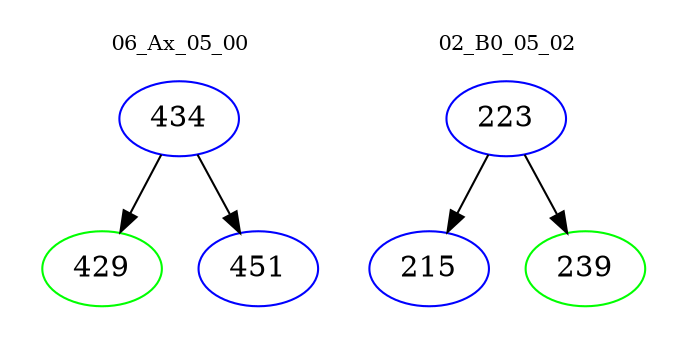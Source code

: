 digraph{
subgraph cluster_0 {
color = white
label = "06_Ax_05_00";
fontsize=10;
T0_434 [label="434", color="blue"]
T0_434 -> T0_429 [color="black"]
T0_429 [label="429", color="green"]
T0_434 -> T0_451 [color="black"]
T0_451 [label="451", color="blue"]
}
subgraph cluster_1 {
color = white
label = "02_B0_05_02";
fontsize=10;
T1_223 [label="223", color="blue"]
T1_223 -> T1_215 [color="black"]
T1_215 [label="215", color="blue"]
T1_223 -> T1_239 [color="black"]
T1_239 [label="239", color="green"]
}
}
